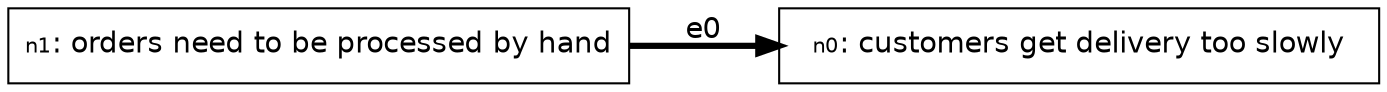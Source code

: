 digraph {

    graph [fontname = "helvetica" rankdir="LR" ranksep=0.75 nodesep=0.5];
    node [fontname = "helvetica" shape = "box" width=4 style=filled];
    edge [fontname = "helvetica" penwidth=3 color="#000000"];

    n0 [label=< <TABLE BORDER="0" CELLPADDING="0" CELLSPACING="0">
    <TR>
        <TD COLSPAN="1"><FONT POINT-SIZE="10">n0</FONT>: customers get delivery too slowly</TD>
    </TR>
    
   </TABLE>
> fillcolor="#FFFFFF"]
    n1 [label=< <TABLE BORDER="0" CELLPADDING="0" CELLSPACING="0">
    <TR>
        <TD COLSPAN="1"><FONT POINT-SIZE="10">n1</FONT>: orders need to be processed by hand</TD>
    </TR>
    
   </TABLE>
> fillcolor="#FFFFFF"]

    "n1" -> "n0" [label="e0"];

}